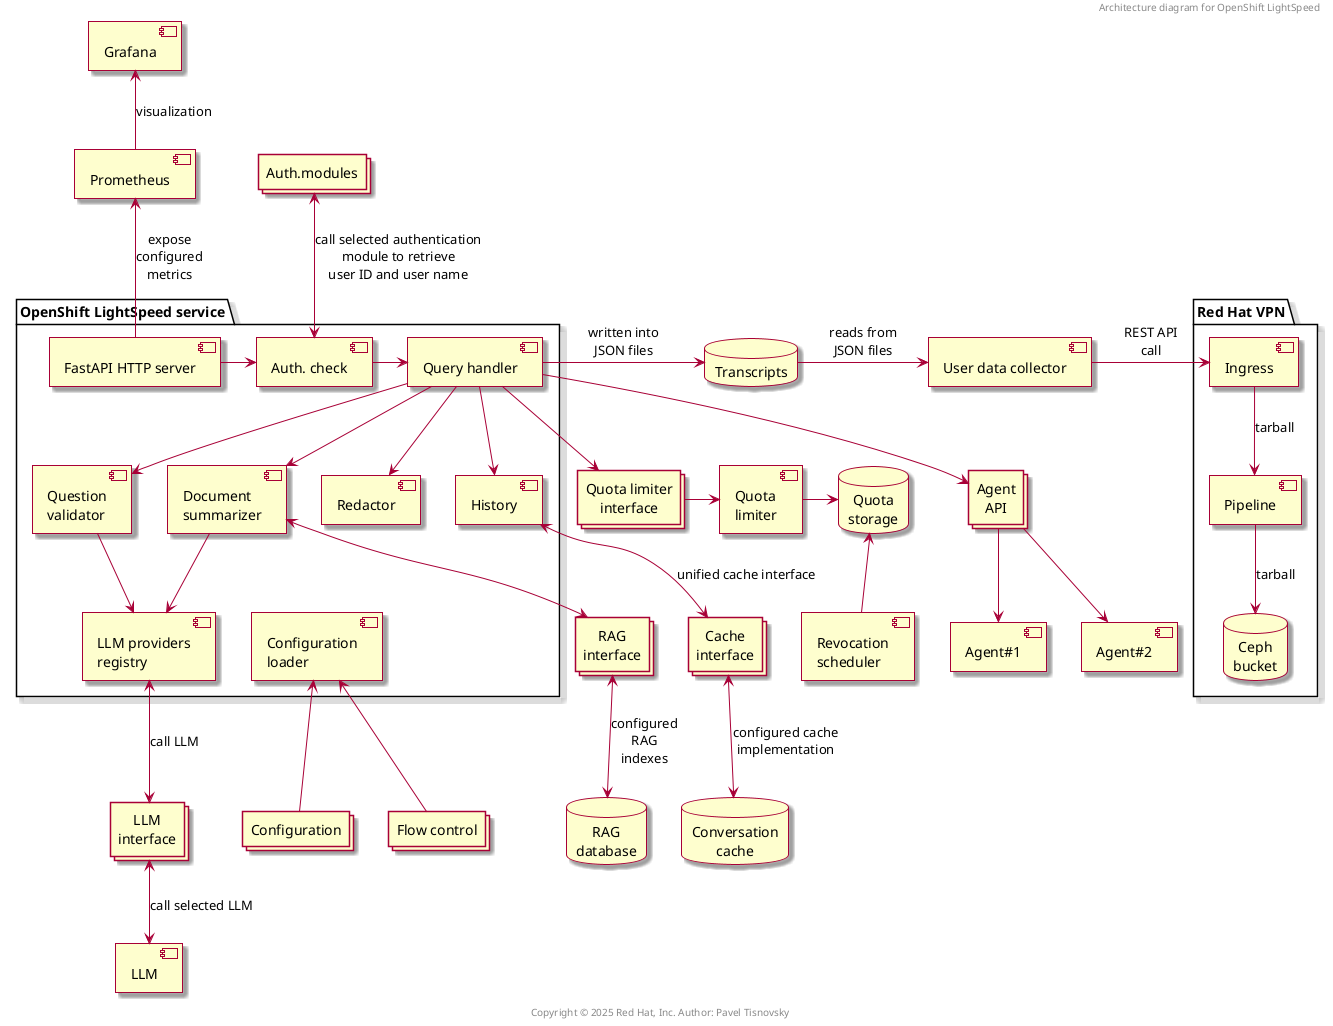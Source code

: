 //
// vim:syntax=plantuml
//

// Generate PNG image with architecture diagram by using the following command:
// java -jar plantuml.jar architecture_diagram.uml
//
// Generate SVG drawing with architecture diagram by using the following command:
// java -jar plantuml.jar -tsvg architecture_diagram.uml

@startuml
skin rose

header Architecture diagram for OpenShift LightSpeed
footer Copyright © 2025 Red Hat, Inc. Author: Pavel Tisnovsky

collections "Configuration" as configuration

package "OpenShift LightSpeed service" as ols {
    component "FastAPI HTTP server" as http
    component "Auth. check" as auth
    component "Query handler" as handler
    component "History" as history
    component "Redactor" as redactor
    component "Question\nvalidator" as question_validator
    component "Document\nsummarizer" as document_summarizer
    component "LLM providers\nregistry" as llm_register
    component "Configuration\nloader" as config_loader
    http -> auth
    auth -> handler
    handler -d-> history
    handler -d-> redactor
    handler -d-> question_validator
    handler -d-> document_summarizer
    question_validator --> llm_register
    document_summarizer --> llm_register
    llm_register -[hidden]> config_loader
}

component "User data collector" as collector
component "Quota\nlimiter" as quota_limiter
component "Revocation\nscheduler" as quota_revocation

collections "Agent\nAPI" as agent_api
collections "RAG\ninterface" as rag_interface
document_summarizer -[hidden]> rag_interface
database "RAG\ndatabase" as rag
database "Conversation\ncache" as cache
database "Quota\nstorage" as quota_storage
collections "LLM\ninterface" as llm_interface
component "LLM" as llm
collections "Auth.modules" as auth_modules
collections "Cache\ninterface" as cache_interface
database "Transcripts" as transcripts
collections "Quota limiter\ninterface" as quota_limiter_interface
document_summarizer <-d-> rag_interface
rag_interface <--> rag : configured\nRAG\nindexes
history <--> cache_interface : unified cache interface
cache_interface <--> cache : configured cache\nimplementation
llm_register <--> llm_interface : call LLM
llm_interface <--> llm : call selected LLM
handler -r-> transcripts : written into\nJSON files
handler --> quota_limiter_interface
quota_limiter_interface -> quota_limiter
quota_limiter -> quota_storage
quota_revocation -u-> quota_storage
transcripts -> collector : reads from\nJSON files
component "Prometheus"
component "Grafana"
handler --> agent_api
component "Agent#1" as agent_1
component "Agent#2" as agent_2
agent_api --> agent_1
agent_api --> agent_2

auth <-u-> auth_modules : "call selected authentication\nmodule to retrieve\nuser ID and user name"

collections "Flow control" as flow_control
configuration -u-> config_loader
flow_control -u-> config_loader
configuration -r[hidden]-> flow_control

package "Red Hat VPN" {
   [Ingress] as ingress
   [Pipeline] as pipeline
   database "Ceph\nbucket" as ceph
   ingress --> pipeline : tarball
   pipeline --> ceph : tarball
}

collector -> ingress : REST API\ncall
http -u-> Prometheus : "expose\nconfigured\nmetrics"
Prometheus -u-> Grafana : visualization

@enduml
